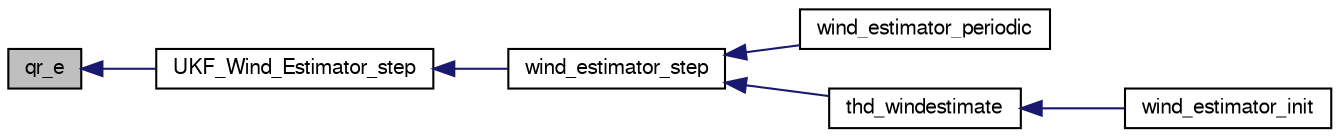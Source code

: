 digraph "qr_e"
{
  edge [fontname="FreeSans",fontsize="10",labelfontname="FreeSans",labelfontsize="10"];
  node [fontname="FreeSans",fontsize="10",shape=record];
  rankdir="LR";
  Node1 [label="qr_e",height=0.2,width=0.4,color="black", fillcolor="grey75", style="filled", fontcolor="black"];
  Node1 -> Node2 [dir="back",color="midnightblue",fontsize="10",style="solid",fontname="FreeSans"];
  Node2 [label="UKF_Wind_Estimator_step",height=0.2,width=0.4,color="black", fillcolor="white", style="filled",URL="$UKF__Wind__Estimator_8h.html#ace2249208dcb95cf298d03ea903f34b1"];
  Node2 -> Node3 [dir="back",color="midnightblue",fontsize="10",style="solid",fontname="FreeSans"];
  Node3 [label="wind_estimator_step",height=0.2,width=0.4,color="black", fillcolor="white", style="filled",URL="$wind__estimator_8c.html#a9625948d6ba7c62cb2603ce28bfb5d56"];
  Node3 -> Node4 [dir="back",color="midnightblue",fontsize="10",style="solid",fontname="FreeSans"];
  Node4 [label="wind_estimator_periodic",height=0.2,width=0.4,color="black", fillcolor="white", style="filled",URL="$wind__estimator_8h.html#a0a4f52d63873704d3581f69f44d71751"];
  Node3 -> Node5 [dir="back",color="midnightblue",fontsize="10",style="solid",fontname="FreeSans"];
  Node5 [label="thd_windestimate",height=0.2,width=0.4,color="black", fillcolor="white", style="filled",URL="$wind__estimator_8c.html#a6952c23304a7c54b622c76cc1c70c6c9"];
  Node5 -> Node6 [dir="back",color="midnightblue",fontsize="10",style="solid",fontname="FreeSans"];
  Node6 [label="wind_estimator_init",height=0.2,width=0.4,color="black", fillcolor="white", style="filled",URL="$wind__estimator_8h.html#aeba75f12b0ae0a57b4269345a348e779"];
}
